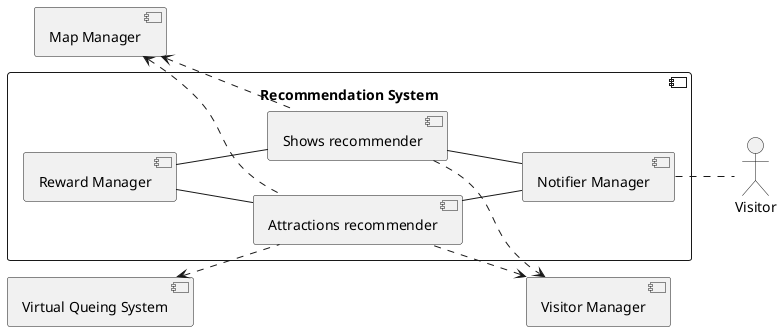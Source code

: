 @startuml recommender
left to right direction

component "Map Manager" as map_manager
component "Virtual Queing System" as virtual_queing
component "Visitor Manager" as visitor_manager

component "Recommendation System" {
    left to right direction
    component "Notifier Manager" as notifier_manager
    component "Attractions recommender" as attractions_recommender
    component "Shows recommender" as shows_recommender
    component "Reward Manager" as reward_manager
}

actor "Visitor" as visitor

attractions_recommender .up.> virtual_queing

visitor_manager <.down. attractions_recommender
shows_recommender .down.> visitor_manager

attractions_recommender .up.> map_manager
shows_recommender .up.> map_manager

reward_manager -- attractions_recommender
reward_manager -- shows_recommender

attractions_recommender -- notifier_manager
shows_recommender -- notifier_manager

notifier_manager .. visitor

@enduml